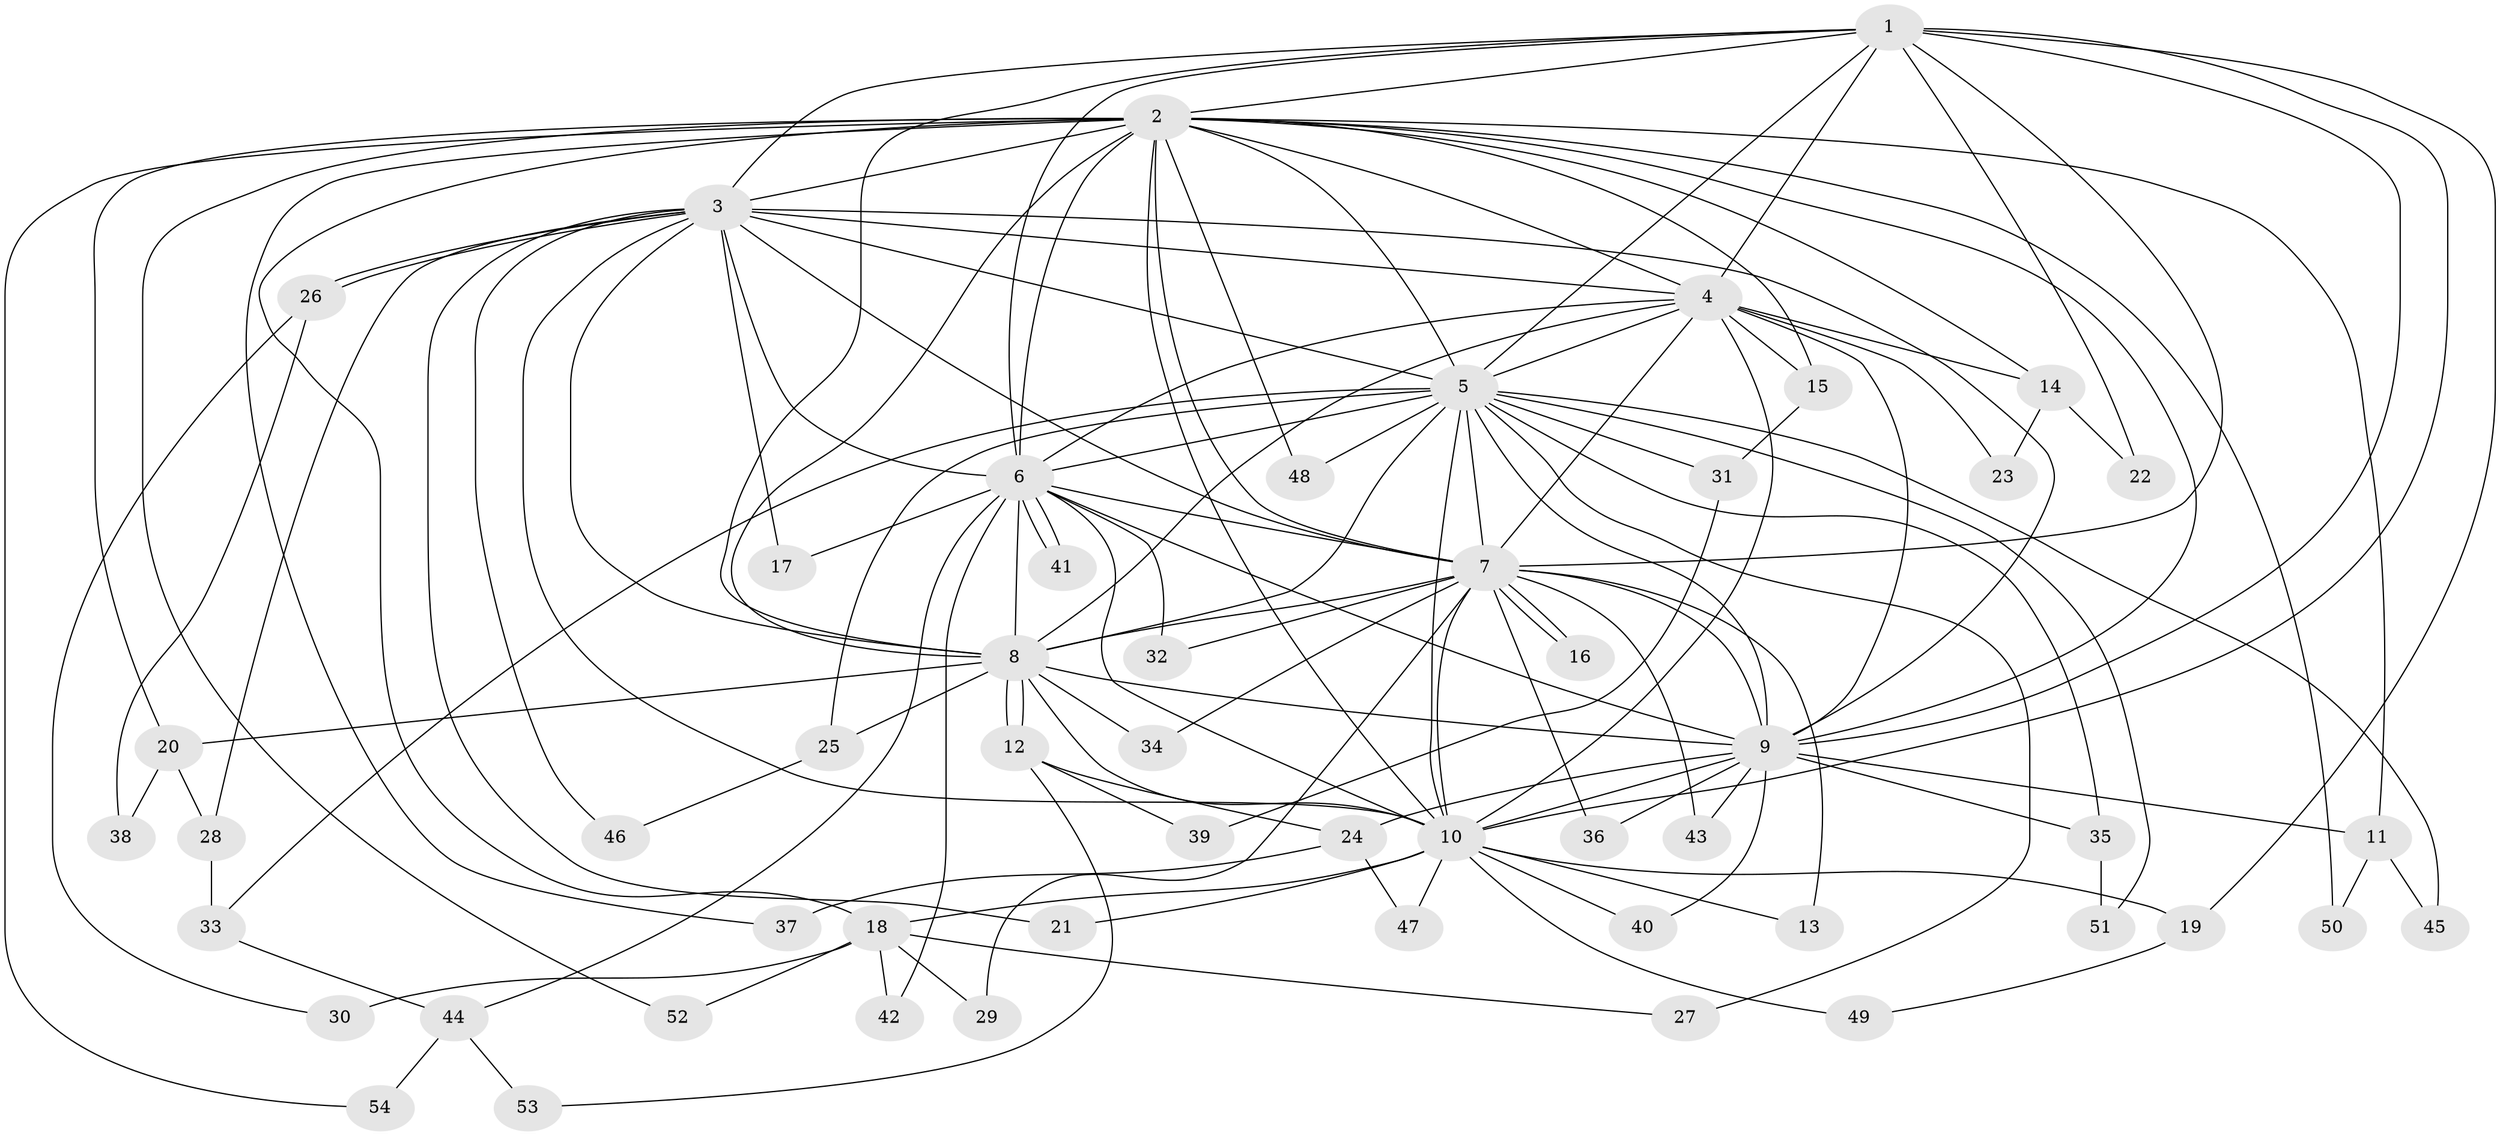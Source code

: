 // coarse degree distribution, {8: 0.027777777777777776, 15: 0.08333333333333333, 11: 0.027777777777777776, 18: 0.027777777777777776, 10: 0.027777777777777776, 3: 0.08333333333333333, 6: 0.027777777777777776, 2: 0.4722222222222222, 4: 0.1388888888888889, 1: 0.05555555555555555, 7: 0.027777777777777776}
// Generated by graph-tools (version 1.1) at 2025/51/02/27/25 19:51:50]
// undirected, 54 vertices, 133 edges
graph export_dot {
graph [start="1"]
  node [color=gray90,style=filled];
  1;
  2;
  3;
  4;
  5;
  6;
  7;
  8;
  9;
  10;
  11;
  12;
  13;
  14;
  15;
  16;
  17;
  18;
  19;
  20;
  21;
  22;
  23;
  24;
  25;
  26;
  27;
  28;
  29;
  30;
  31;
  32;
  33;
  34;
  35;
  36;
  37;
  38;
  39;
  40;
  41;
  42;
  43;
  44;
  45;
  46;
  47;
  48;
  49;
  50;
  51;
  52;
  53;
  54;
  1 -- 2;
  1 -- 3;
  1 -- 4;
  1 -- 5;
  1 -- 6;
  1 -- 7;
  1 -- 8;
  1 -- 9;
  1 -- 10;
  1 -- 19;
  1 -- 22;
  2 -- 3;
  2 -- 4;
  2 -- 5;
  2 -- 6;
  2 -- 7;
  2 -- 8;
  2 -- 9;
  2 -- 10;
  2 -- 11;
  2 -- 14;
  2 -- 15;
  2 -- 18;
  2 -- 20;
  2 -- 37;
  2 -- 48;
  2 -- 50;
  2 -- 52;
  2 -- 54;
  3 -- 4;
  3 -- 5;
  3 -- 6;
  3 -- 7;
  3 -- 8;
  3 -- 9;
  3 -- 10;
  3 -- 17;
  3 -- 21;
  3 -- 26;
  3 -- 26;
  3 -- 28;
  3 -- 46;
  4 -- 5;
  4 -- 6;
  4 -- 7;
  4 -- 8;
  4 -- 9;
  4 -- 10;
  4 -- 14;
  4 -- 15;
  4 -- 23;
  5 -- 6;
  5 -- 7;
  5 -- 8;
  5 -- 9;
  5 -- 10;
  5 -- 25;
  5 -- 27;
  5 -- 31;
  5 -- 33;
  5 -- 35;
  5 -- 45;
  5 -- 48;
  5 -- 51;
  6 -- 7;
  6 -- 8;
  6 -- 9;
  6 -- 10;
  6 -- 17;
  6 -- 32;
  6 -- 41;
  6 -- 41;
  6 -- 42;
  6 -- 44;
  7 -- 8;
  7 -- 9;
  7 -- 10;
  7 -- 13;
  7 -- 16;
  7 -- 16;
  7 -- 29;
  7 -- 32;
  7 -- 34;
  7 -- 36;
  7 -- 43;
  8 -- 9;
  8 -- 10;
  8 -- 12;
  8 -- 12;
  8 -- 20;
  8 -- 25;
  8 -- 34;
  9 -- 10;
  9 -- 11;
  9 -- 24;
  9 -- 35;
  9 -- 36;
  9 -- 40;
  9 -- 43;
  10 -- 13;
  10 -- 18;
  10 -- 19;
  10 -- 21;
  10 -- 40;
  10 -- 47;
  10 -- 49;
  11 -- 45;
  11 -- 50;
  12 -- 24;
  12 -- 39;
  12 -- 53;
  14 -- 22;
  14 -- 23;
  15 -- 31;
  18 -- 27;
  18 -- 29;
  18 -- 30;
  18 -- 42;
  18 -- 52;
  19 -- 49;
  20 -- 28;
  20 -- 38;
  24 -- 37;
  24 -- 47;
  25 -- 46;
  26 -- 30;
  26 -- 38;
  28 -- 33;
  31 -- 39;
  33 -- 44;
  35 -- 51;
  44 -- 53;
  44 -- 54;
}
